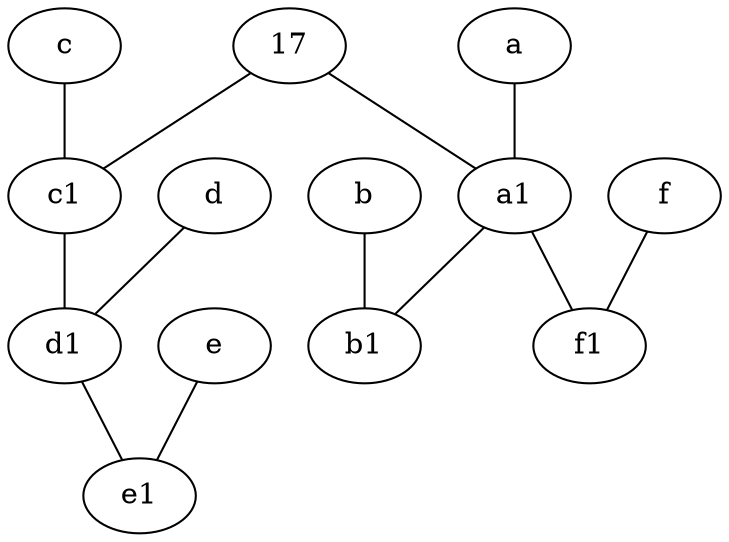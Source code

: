 graph {
	node [labelfontsize=50]
	c [labelfontsize=50 pos="4.5,2!"]
	17 [labelfontsize=50]
	b1 [labelfontsize=50 pos="9,4!"]
	c1 [labelfontsize=50 pos="4.5,3!"]
	f1 [labelfontsize=50 pos="3,8!"]
	a1 [labelfontsize=50 pos="8,3!"]
	d1 [labelfontsize=50 pos="3,5!"]
	e1 [labelfontsize=50 pos="7,7!"]
	a1 -- b1
	17 -- a1
	a1 -- f1
	d1 -- e1
	17 -- c1
	d -- d1
	f -- f1
	c1 -- d1
	e -- e1
	c -- c1
	b -- b1
	a -- a1
}
